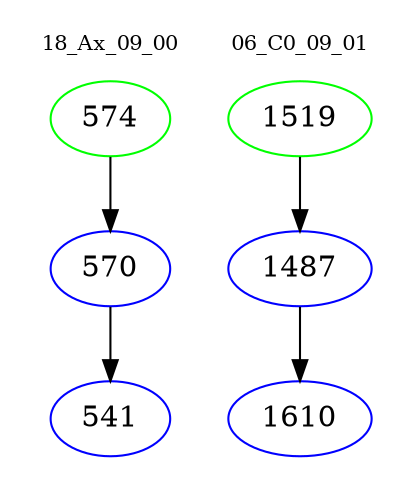 digraph{
subgraph cluster_0 {
color = white
label = "18_Ax_09_00";
fontsize=10;
T0_574 [label="574", color="green"]
T0_574 -> T0_570 [color="black"]
T0_570 [label="570", color="blue"]
T0_570 -> T0_541 [color="black"]
T0_541 [label="541", color="blue"]
}
subgraph cluster_1 {
color = white
label = "06_C0_09_01";
fontsize=10;
T1_1519 [label="1519", color="green"]
T1_1519 -> T1_1487 [color="black"]
T1_1487 [label="1487", color="blue"]
T1_1487 -> T1_1610 [color="black"]
T1_1610 [label="1610", color="blue"]
}
}
